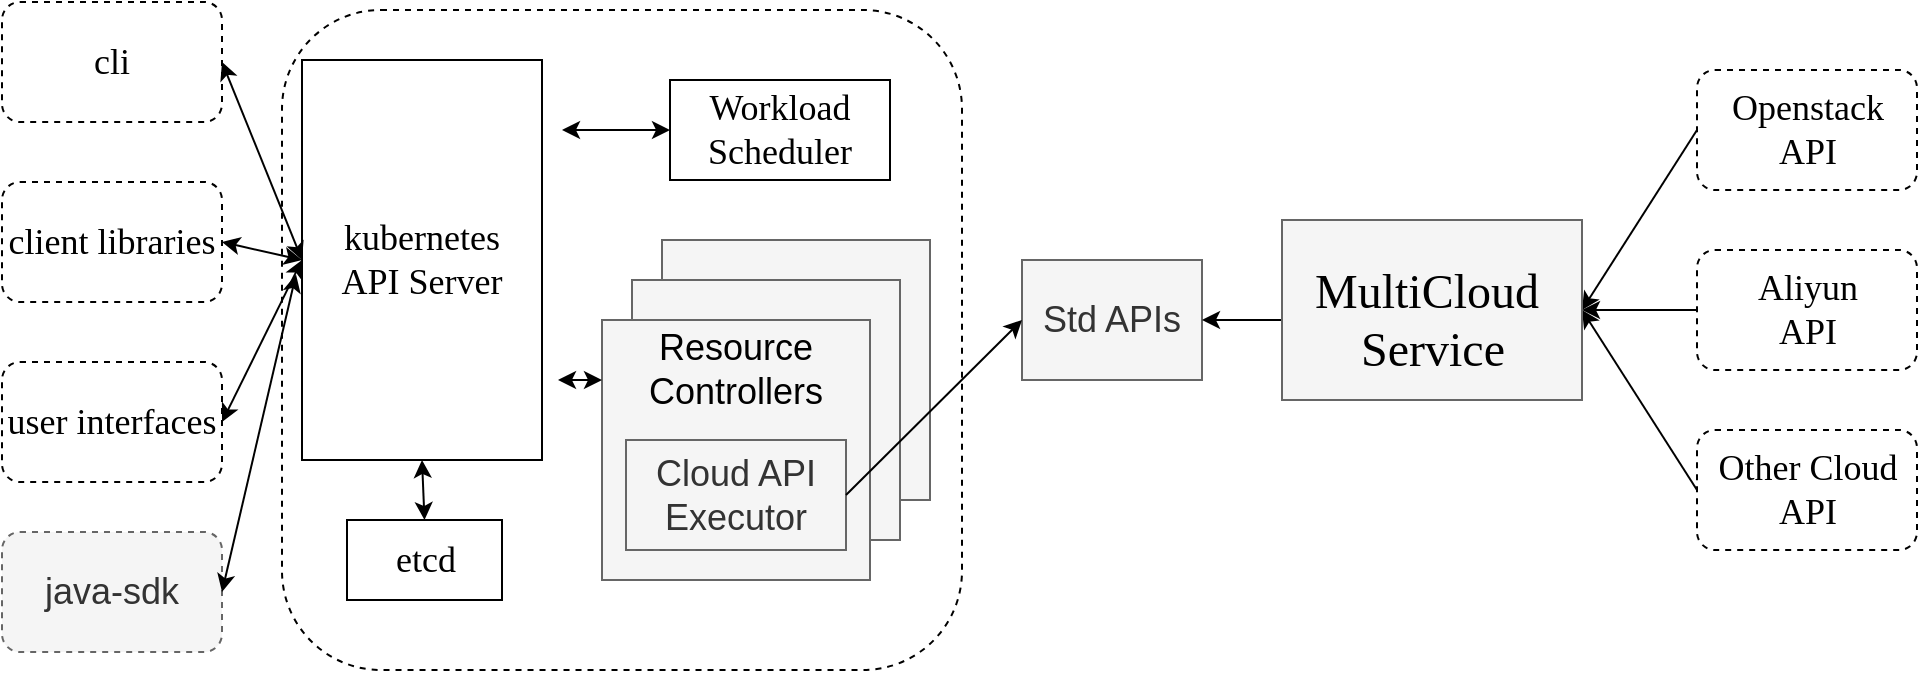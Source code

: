 <mxfile version="15.4.0" type="device"><diagram id="OGApnrSIOF593cU0yGef" name="第 1 页"><mxGraphModel dx="1189" dy="811" grid="1" gridSize="10" guides="1" tooltips="1" connect="1" arrows="1" fold="1" page="1" pageScale="1" pageWidth="827" pageHeight="1169" math="0" shadow="0"><root><mxCell id="0"/><mxCell id="1" parent="0"/><mxCell id="1tZWiKv1DBYcbtfF1Sss-1" value="" style="rounded=1;whiteSpace=wrap;html=1;dashed=1;" parent="1" vertex="1"><mxGeometry x="220" y="185" width="340" height="330" as="geometry"/></mxCell><mxCell id="1tZWiKv1DBYcbtfF1Sss-2" value="&lt;font style=&quot;font-size: 18px&quot; face=&quot;Times New Roman&quot;&gt;kubernetes&lt;br&gt;API Server&lt;/font&gt;" style="rounded=0;whiteSpace=wrap;html=1;" parent="1" vertex="1"><mxGeometry x="230" y="210" width="120" height="200" as="geometry"/></mxCell><mxCell id="1tZWiKv1DBYcbtfF1Sss-3" value="&lt;font style=&quot;font-size: 18px&quot; face=&quot;Times New Roman&quot;&gt;etcd&lt;/font&gt;" style="rounded=0;whiteSpace=wrap;html=1;" parent="1" vertex="1"><mxGeometry x="252.5" y="440" width="77.5" height="40" as="geometry"/></mxCell><mxCell id="1tZWiKv1DBYcbtfF1Sss-5" value="&lt;font face=&quot;Times New Roman&quot;&gt;cli&lt;/font&gt;" style="rounded=1;whiteSpace=wrap;html=1;fontSize=18;dashed=1;" parent="1" vertex="1"><mxGeometry x="80" y="181" width="110" height="60" as="geometry"/></mxCell><mxCell id="1tZWiKv1DBYcbtfF1Sss-6" value="&lt;font face=&quot;Times New Roman&quot;&gt;client libraries&lt;/font&gt;" style="rounded=1;whiteSpace=wrap;html=1;fontSize=18;dashed=1;" parent="1" vertex="1"><mxGeometry x="80" y="271" width="110" height="60" as="geometry"/></mxCell><mxCell id="1tZWiKv1DBYcbtfF1Sss-7" value="&lt;font face=&quot;Times New Roman&quot;&gt;user interfaces&lt;/font&gt;" style="rounded=1;whiteSpace=wrap;html=1;fontSize=18;dashed=1;" parent="1" vertex="1"><mxGeometry x="80" y="361" width="110" height="60" as="geometry"/></mxCell><mxCell id="1tZWiKv1DBYcbtfF1Sss-9" value="" style="endArrow=classic;startArrow=classic;html=1;rounded=0;fontSize=18;exitX=1;exitY=0.5;exitDx=0;exitDy=0;entryX=0;entryY=0.5;entryDx=0;entryDy=0;" parent="1" source="1tZWiKv1DBYcbtfF1Sss-5" target="1tZWiKv1DBYcbtfF1Sss-2" edge="1"><mxGeometry width="50" height="50" relative="1" as="geometry"><mxPoint x="390" y="360" as="sourcePoint"/><mxPoint x="440" y="310" as="targetPoint"/></mxGeometry></mxCell><mxCell id="1tZWiKv1DBYcbtfF1Sss-10" value="" style="endArrow=classic;startArrow=classic;html=1;rounded=0;fontSize=18;exitX=1;exitY=0.5;exitDx=0;exitDy=0;entryX=0;entryY=0.5;entryDx=0;entryDy=0;" parent="1" source="1tZWiKv1DBYcbtfF1Sss-6" target="1tZWiKv1DBYcbtfF1Sss-2" edge="1"><mxGeometry width="50" height="50" relative="1" as="geometry"><mxPoint x="160" y="360" as="sourcePoint"/><mxPoint x="210" y="310" as="targetPoint"/></mxGeometry></mxCell><mxCell id="1tZWiKv1DBYcbtfF1Sss-14" value="" style="endArrow=classic;startArrow=classic;html=1;rounded=0;fontSize=18;exitX=1;exitY=0.5;exitDx=0;exitDy=0;entryX=0;entryY=0.5;entryDx=0;entryDy=0;" parent="1" source="1tZWiKv1DBYcbtfF1Sss-7" target="1tZWiKv1DBYcbtfF1Sss-2" edge="1"><mxGeometry width="50" height="50" relative="1" as="geometry"><mxPoint x="390" y="360" as="sourcePoint"/><mxPoint x="440" y="310" as="targetPoint"/></mxGeometry></mxCell><mxCell id="1tZWiKv1DBYcbtfF1Sss-15" value="" style="endArrow=classic;startArrow=classic;html=1;rounded=0;fontSize=18;exitX=0.5;exitY=0;exitDx=0;exitDy=0;entryX=0.5;entryY=1;entryDx=0;entryDy=0;" parent="1" source="1tZWiKv1DBYcbtfF1Sss-3" target="1tZWiKv1DBYcbtfF1Sss-2" edge="1"><mxGeometry width="50" height="50" relative="1" as="geometry"><mxPoint x="390" y="360" as="sourcePoint"/><mxPoint x="440" y="310" as="targetPoint"/></mxGeometry></mxCell><mxCell id="1tZWiKv1DBYcbtfF1Sss-19" value="Std APIs" style="rounded=0;whiteSpace=wrap;html=1;fontSize=18;fillColor=#f5f5f5;strokeColor=#666666;fontColor=#333333;" parent="1" vertex="1"><mxGeometry x="590" y="310" width="90" height="60" as="geometry"/></mxCell><mxCell id="XxwhZ9XF8dmVqq6oGV_B-43" value="&lt;font face=&quot;Times New Roman&quot;&gt;Workload&lt;br&gt;Scheduler&lt;/font&gt;" style="rounded=0;whiteSpace=wrap;html=1;fontSize=18;" parent="1" vertex="1"><mxGeometry x="414" y="220" width="110" height="50" as="geometry"/></mxCell><mxCell id="XxwhZ9XF8dmVqq6oGV_B-44" value="" style="endArrow=classic;startArrow=classic;html=1;rounded=0;fontSize=18;exitX=0;exitY=0.5;exitDx=0;exitDy=0;" parent="1" source="XxwhZ9XF8dmVqq6oGV_B-43" edge="1"><mxGeometry width="50" height="50" relative="1" as="geometry"><mxPoint x="400" y="350" as="sourcePoint"/><mxPoint x="360" y="245" as="targetPoint"/></mxGeometry></mxCell><mxCell id="XxwhZ9XF8dmVqq6oGV_B-54" value="" style="group;" parent="1" vertex="1" connectable="0"><mxGeometry x="380" y="300" width="164" height="170" as="geometry"/></mxCell><mxCell id="XxwhZ9XF8dmVqq6oGV_B-52" value="" style="rounded=0;whiteSpace=wrap;html=1;fontSize=18;fillColor=#f5f5f5;strokeColor=#666666;fontColor=#333333;" parent="XxwhZ9XF8dmVqq6oGV_B-54" vertex="1"><mxGeometry x="30" width="134" height="130" as="geometry"/></mxCell><mxCell id="XxwhZ9XF8dmVqq6oGV_B-51" value="" style="rounded=0;whiteSpace=wrap;html=1;fontSize=18;fillColor=#f5f5f5;strokeColor=#666666;fontColor=#333333;" parent="XxwhZ9XF8dmVqq6oGV_B-54" vertex="1"><mxGeometry x="15" y="20" width="134" height="130" as="geometry"/></mxCell><mxCell id="XxwhZ9XF8dmVqq6oGV_B-49" value="" style="rounded=0;whiteSpace=wrap;html=1;fontSize=18;fillColor=#f5f5f5;strokeColor=#666666;fontColor=#333333;" parent="XxwhZ9XF8dmVqq6oGV_B-54" vertex="1"><mxGeometry y="40" width="134" height="130" as="geometry"/></mxCell><mxCell id="XxwhZ9XF8dmVqq6oGV_B-48" value="Resource&lt;br&gt;Controllers" style="text;html=1;strokeColor=none;fillColor=none;align=center;verticalAlign=middle;whiteSpace=wrap;rounded=0;labelBackgroundColor=none;fontSize=18;" parent="XxwhZ9XF8dmVqq6oGV_B-54" vertex="1"><mxGeometry x="37" y="50" width="60" height="30" as="geometry"/></mxCell><mxCell id="XxwhZ9XF8dmVqq6oGV_B-50" value="Cloud API Executor" style="rounded=0;whiteSpace=wrap;html=1;fontSize=18;fillColor=#f5f5f5;strokeColor=#666666;fontColor=#333333;" parent="XxwhZ9XF8dmVqq6oGV_B-54" vertex="1"><mxGeometry x="12" y="100" width="110" height="55" as="geometry"/></mxCell><mxCell id="XxwhZ9XF8dmVqq6oGV_B-55" value="" style="endArrow=classic;startArrow=classic;html=1;rounded=0;fontSize=18;" parent="1" edge="1"><mxGeometry width="50" height="50" relative="1" as="geometry"><mxPoint x="380" y="370" as="sourcePoint"/><mxPoint x="358" y="370" as="targetPoint"/></mxGeometry></mxCell><mxCell id="XxwhZ9XF8dmVqq6oGV_B-56" value="" style="endArrow=classic;html=1;rounded=0;fontSize=18;exitX=1;exitY=0.5;exitDx=0;exitDy=0;entryX=0;entryY=0.5;entryDx=0;entryDy=0;" parent="1" source="XxwhZ9XF8dmVqq6oGV_B-50" target="1tZWiKv1DBYcbtfF1Sss-19" edge="1"><mxGeometry width="50" height="50" relative="1" as="geometry"><mxPoint x="520" y="500" as="sourcePoint"/><mxPoint x="570" y="450" as="targetPoint"/></mxGeometry></mxCell><mxCell id="XxwhZ9XF8dmVqq6oGV_B-57" value="" style="endArrow=classic;html=1;rounded=0;fontSize=18;entryX=1;entryY=0.5;entryDx=0;entryDy=0;" parent="1" target="1tZWiKv1DBYcbtfF1Sss-19" edge="1"><mxGeometry width="50" height="50" relative="1" as="geometry"><mxPoint x="720" y="340" as="sourcePoint"/><mxPoint x="660" y="280" as="targetPoint"/></mxGeometry></mxCell><mxCell id="XxwhZ9XF8dmVqq6oGV_B-58" value="&lt;font face=&quot;Times New Roman&quot;&gt;Openstack API&lt;/font&gt;" style="rounded=1;whiteSpace=wrap;html=1;fontSize=18;dashed=1;" parent="1" vertex="1"><mxGeometry x="927.5" y="215" width="110" height="60" as="geometry"/></mxCell><mxCell id="XxwhZ9XF8dmVqq6oGV_B-59" value="&lt;font face=&quot;Times New Roman&quot;&gt;Aliyun&lt;br&gt;API&lt;/font&gt;" style="rounded=1;whiteSpace=wrap;html=1;fontSize=18;dashed=1;" parent="1" vertex="1"><mxGeometry x="927.5" y="305" width="110" height="60" as="geometry"/></mxCell><mxCell id="XxwhZ9XF8dmVqq6oGV_B-60" value="&lt;font face=&quot;Times New Roman&quot;&gt;Other Cloud&lt;br&gt;API&lt;/font&gt;" style="rounded=1;whiteSpace=wrap;html=1;fontSize=18;dashed=1;" parent="1" vertex="1"><mxGeometry x="927.5" y="395" width="110" height="60" as="geometry"/></mxCell><mxCell id="XxwhZ9XF8dmVqq6oGV_B-62" value="" style="endArrow=classic;html=1;rounded=0;fontSize=18;exitX=0;exitY=0.5;exitDx=0;exitDy=0;entryX=0.5;entryY=0;entryDx=0;entryDy=0;" parent="1" source="XxwhZ9XF8dmVqq6oGV_B-58" edge="1"><mxGeometry width="50" height="50" relative="1" as="geometry"><mxPoint x="537.5" y="350" as="sourcePoint"/><mxPoint x="870" y="335" as="targetPoint"/></mxGeometry></mxCell><mxCell id="XxwhZ9XF8dmVqq6oGV_B-63" value="" style="endArrow=classic;html=1;rounded=0;fontSize=18;entryX=0.5;entryY=0;entryDx=0;entryDy=0;exitX=0;exitY=0.5;exitDx=0;exitDy=0;" parent="1" source="XxwhZ9XF8dmVqq6oGV_B-59" edge="1"><mxGeometry width="50" height="50" relative="1" as="geometry"><mxPoint x="537.5" y="350" as="sourcePoint"/><mxPoint x="870" y="335" as="targetPoint"/></mxGeometry></mxCell><mxCell id="XxwhZ9XF8dmVqq6oGV_B-64" value="" style="endArrow=classic;html=1;rounded=0;fontSize=18;exitX=0;exitY=0.5;exitDx=0;exitDy=0;entryX=0.5;entryY=0;entryDx=0;entryDy=0;" parent="1" source="XxwhZ9XF8dmVqq6oGV_B-60" edge="1"><mxGeometry width="50" height="50" relative="1" as="geometry"><mxPoint x="537.5" y="350" as="sourcePoint"/><mxPoint x="870" y="335" as="targetPoint"/></mxGeometry></mxCell><mxCell id="Q9673Y-_zpSEmrGmQmV6-1" value="java-sdk" style="rounded=1;whiteSpace=wrap;html=1;fontSize=18;dashed=1;fillColor=#f5f5f5;strokeColor=#666666;fontColor=#333333;" vertex="1" parent="1"><mxGeometry x="80" y="446" width="110" height="60" as="geometry"/></mxCell><mxCell id="Q9673Y-_zpSEmrGmQmV6-3" value="" style="endArrow=classic;startArrow=classic;html=1;rounded=0;fontSize=18;exitX=1;exitY=0.5;exitDx=0;exitDy=0;entryX=-0.025;entryY=0.536;entryDx=0;entryDy=0;entryPerimeter=0;" edge="1" parent="1" source="Q9673Y-_zpSEmrGmQmV6-1" target="1tZWiKv1DBYcbtfF1Sss-2"><mxGeometry width="50" height="50" relative="1" as="geometry"><mxPoint x="200" y="410" as="sourcePoint"/><mxPoint x="240" y="320" as="targetPoint"/></mxGeometry></mxCell><mxCell id="Q9673Y-_zpSEmrGmQmV6-4" value="" style="rounded=0;whiteSpace=wrap;html=1;fillColor=#f5f5f5;strokeColor=#666666;fontColor=#333333;" vertex="1" parent="1"><mxGeometry x="720" y="290" width="150" height="90" as="geometry"/></mxCell><mxCell id="Q9673Y-_zpSEmrGmQmV6-5" value="&lt;font face=&quot;Times New Roman&quot; style=&quot;font-size: 24px&quot;&gt;MultiCloud&amp;nbsp;&lt;br&gt;Service&lt;/font&gt;" style="text;html=1;align=center;verticalAlign=middle;resizable=0;points=[];autosize=1;strokeColor=none;fillColor=none;" vertex="1" parent="1"><mxGeometry x="730" y="320" width="130" height="40" as="geometry"/></mxCell></root></mxGraphModel></diagram></mxfile>